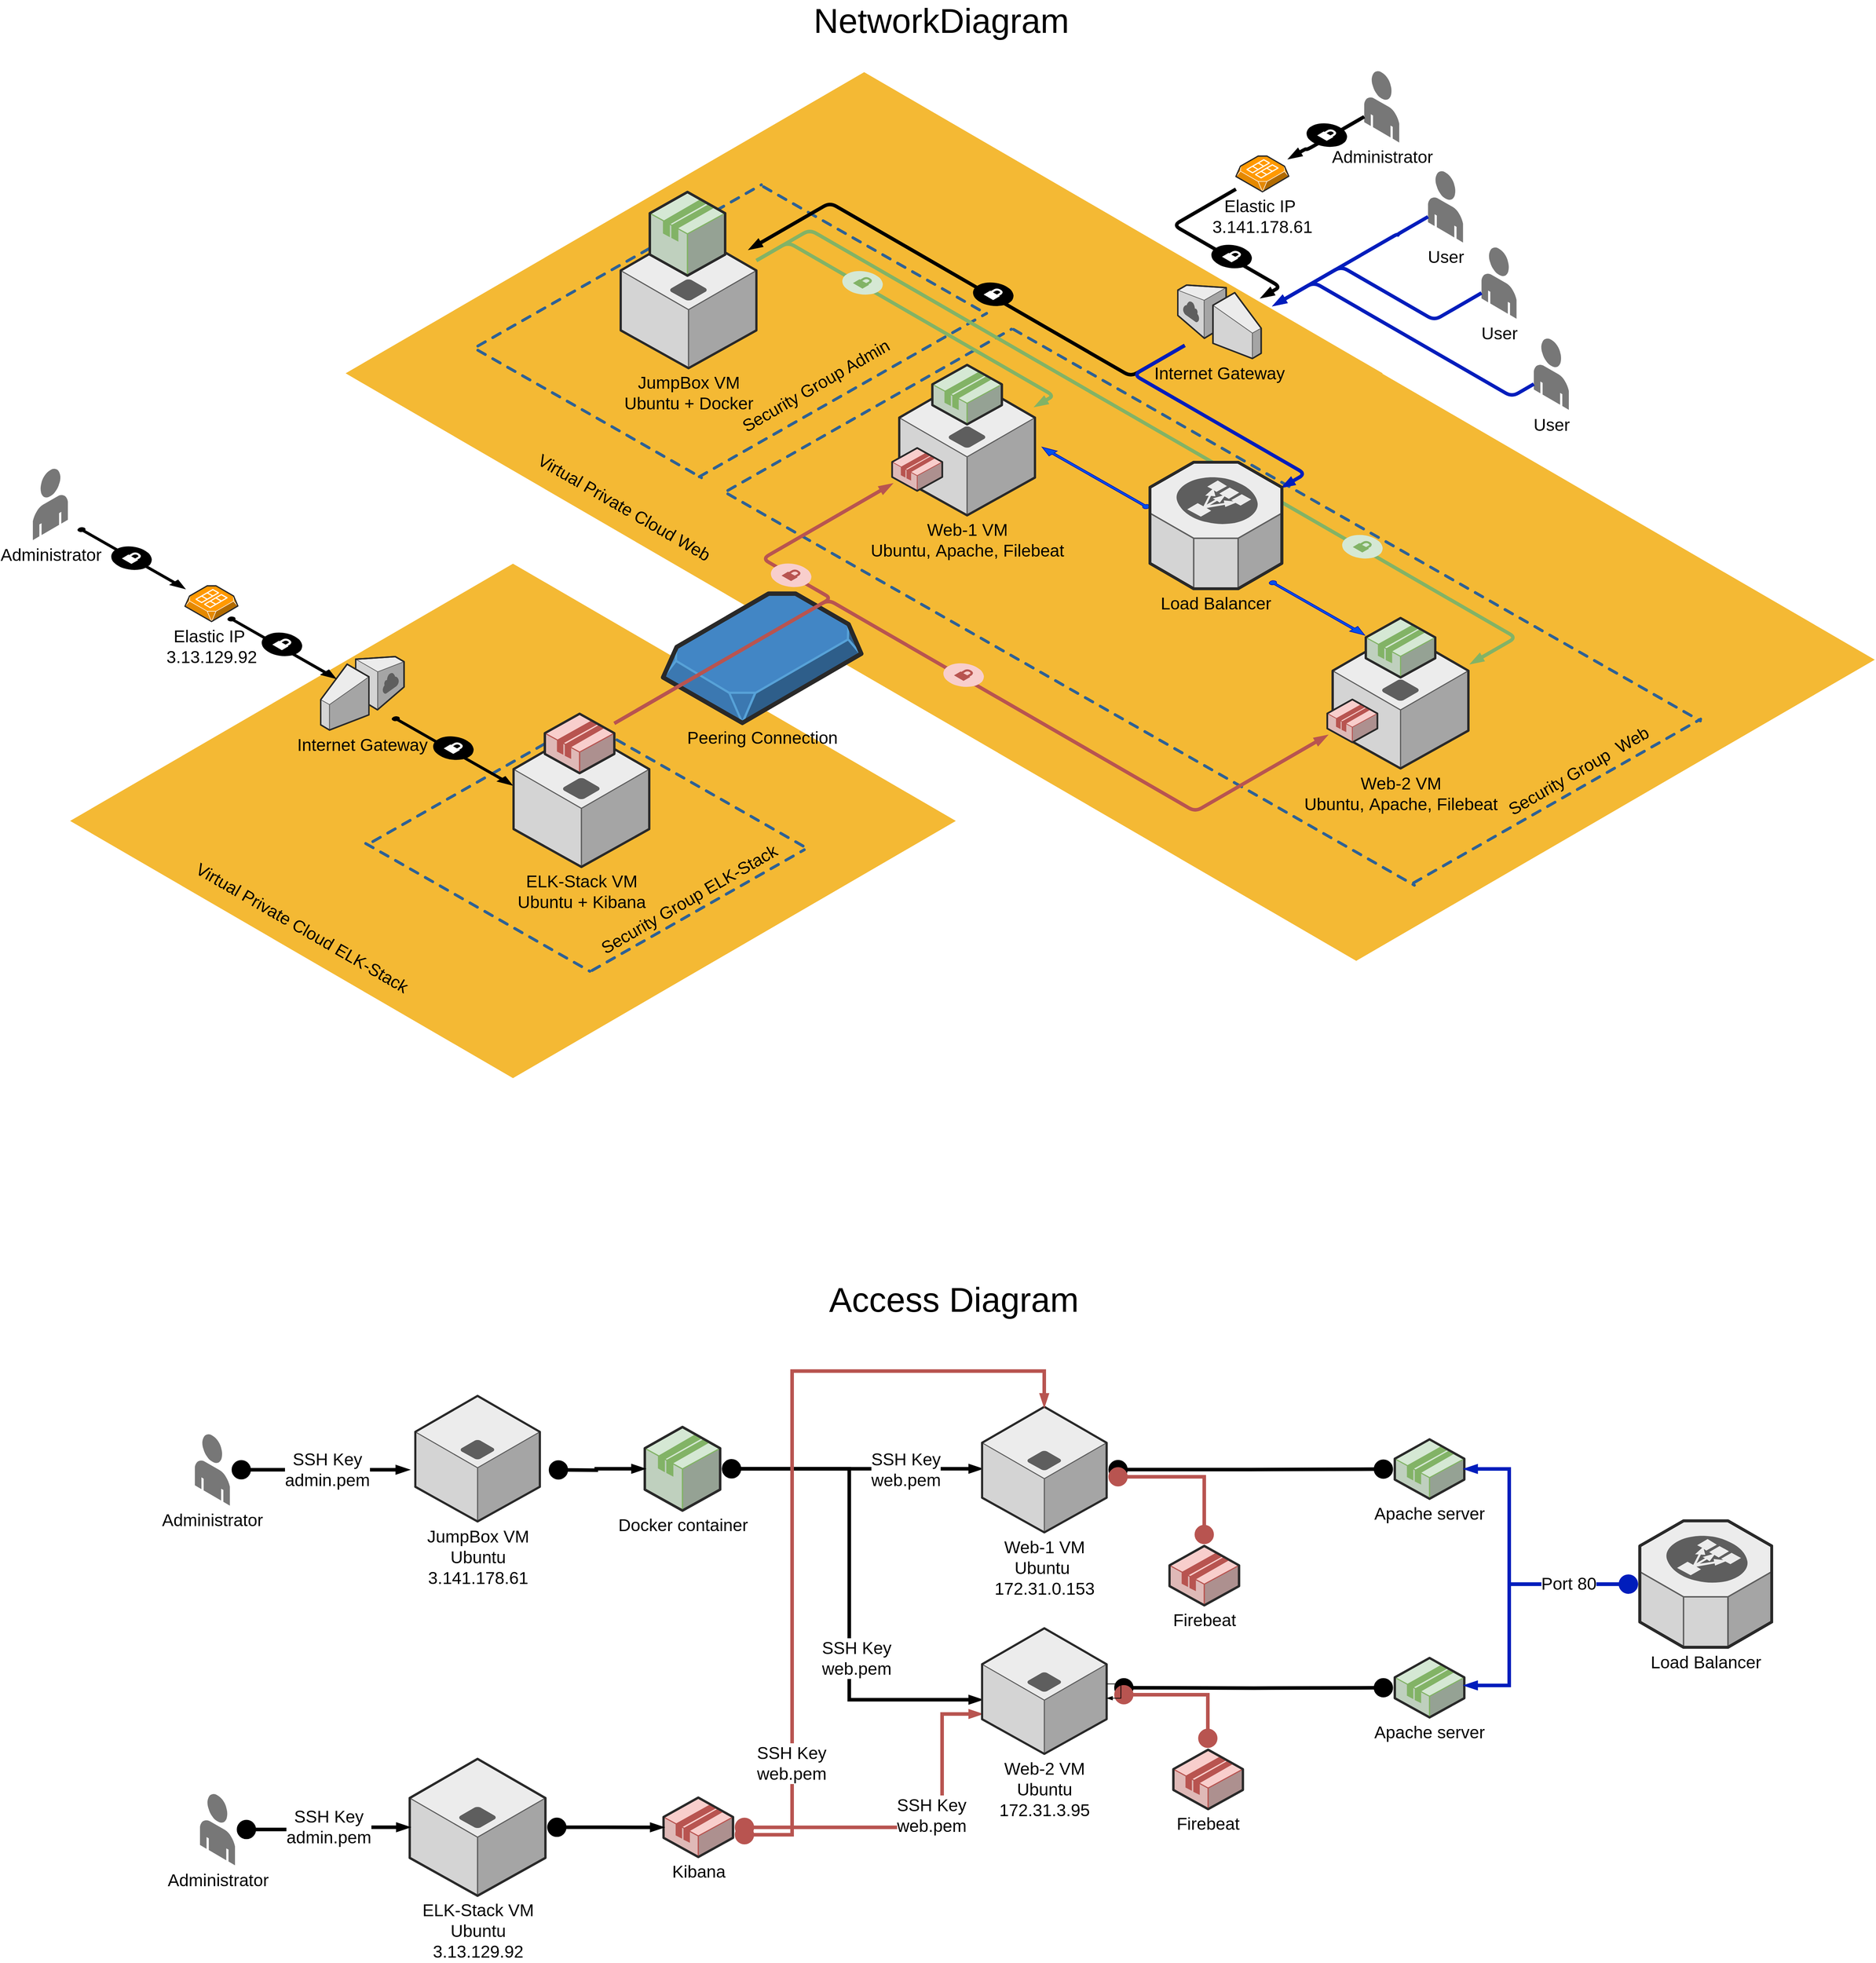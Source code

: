 <mxfile version="14.9.6" type="device"><diagram name="Page-1" id="aaaa8250-4180-3840-79b5-4cada1eebb92"><mxGraphModel dx="6007" dy="3510" grid="1" gridSize="10" guides="1" tooltips="1" connect="1" arrows="1" fold="1" page="1" pageScale="1" pageWidth="827" pageHeight="1169" background="none" math="0" shadow="0"><root><mxCell id="0"/><mxCell id="1" parent="0"/><mxCell id="7OMBLmciwJPAoPGfYYDL-64" value="" style="verticalLabelPosition=bottom;html=1;verticalAlign=top;strokeWidth=1;align=center;outlineConnect=0;dashed=0;outlineConnect=0;shape=mxgraph.aws3d.spot;aspect=fixed;" vertex="1" parent="1"><mxGeometry x="54.94" y="522" width="1451.89" height="843.03" as="geometry"/></mxCell><mxCell id="7OMBLmciwJPAoPGfYYDL-37" value="" style="group" vertex="1" connectable="0" parent="1"><mxGeometry x="330" y="679.6" width="723.79" height="410" as="geometry"/></mxCell><mxCell id="0JqIKPnrC1fX6wfPZxHP-28" value="" style="verticalLabelPosition=bottom;html=1;verticalAlign=top;strokeWidth=1;dashed=0;shape=mxgraph.aws3d.dashedArrowlessEdge;fillColor=#000000;aspect=fixed;rounded=1;shadow=0;comic=0;fontFamily=Verdana;fontSize=12;fontColor=#000000;flipV=1;" parent="7OMBLmciwJPAoPGfYYDL-37" vertex="1"><mxGeometry x="220" y="180" width="402.29" height="228.72" as="geometry"/></mxCell><mxCell id="0JqIKPnrC1fX6wfPZxHP-29" value="" style="verticalLabelPosition=bottom;html=1;verticalAlign=top;strokeWidth=1;dashed=0;shape=mxgraph.aws3d.dashedArrowlessEdge;fillColor=#000000;aspect=fixed;rounded=1;shadow=0;comic=0;fontFamily=Verdana;fontSize=12;fontColor=#000000;flipV=1;" parent="7OMBLmciwJPAoPGfYYDL-37" vertex="1"><mxGeometry x="-90" width="397" height="225.72" as="geometry"/></mxCell><mxCell id="0JqIKPnrC1fX6wfPZxHP-30" value="" style="verticalLabelPosition=bottom;html=1;verticalAlign=top;strokeWidth=1;dashed=0;shape=mxgraph.aws3d.dashedArrowlessEdge;aspect=fixed;rounded=1;shadow=0;comic=0;fontFamily=Verdana;fontSize=12" parent="7OMBLmciwJPAoPGfYYDL-37" vertex="1"><mxGeometry x="-90" y="231.59" width="313.09" height="178.41" as="geometry"/></mxCell><mxCell id="0JqIKPnrC1fX6wfPZxHP-31" value="" style="verticalLabelPosition=bottom;html=1;verticalAlign=top;strokeWidth=1;dashed=0;shape=mxgraph.aws3d.dashedArrowlessEdge;aspect=fixed;rounded=1;shadow=0;comic=0;fontFamily=Verdana;fontSize=12" parent="7OMBLmciwJPAoPGfYYDL-37" vertex="1"><mxGeometry x="310" y="2.81" width="311.65" height="177.59" as="geometry"/></mxCell><mxCell id="0JqIKPnrC1fX6wfPZxHP-33" value="&lt;font style=&quot;font-size: 24px&quot;&gt;Security Group Admin&lt;/font&gt;" style="text;html=1;strokeColor=none;fillColor=none;align=center;verticalAlign=middle;whiteSpace=wrap;rounded=0;rotation=-30;" parent="7OMBLmciwJPAoPGfYYDL-37" vertex="1"><mxGeometry x="223.09" y="271.17" width="321.41" height="20" as="geometry"/></mxCell><mxCell id="0JqIKPnrC1fX6wfPZxHP-19" value="" style="verticalLabelPosition=bottom;html=1;verticalAlign=top;strokeWidth=1;align=center;outlineConnect=0;dashed=0;outlineConnect=0;shape=mxgraph.aws3d.spot;aspect=fixed;" parent="1" vertex="1"><mxGeometry x="743.86" y="922.8" width="1451.89" height="843.03" as="geometry"/></mxCell><mxCell id="1a8abee3a6cfdf20-33" value="" style="verticalLabelPosition=bottom;html=1;verticalAlign=top;strokeWidth=1;dashed=0;shape=mxgraph.aws3d.arrowSE;aspect=fixed;rounded=1;shadow=0;comic=0;fontFamily=Verdana;fontSize=12;flipV=1;flipH=1;fillColor=#0050ef;strokeColor=#001DBC;fontColor=#ffffff;" parent="1" vertex="1"><mxGeometry x="1030" y="1046.87" width="151" height="85.79" as="geometry"/></mxCell><mxCell id="1a8abee3a6cfdf20-39" value="" style="verticalLabelPosition=bottom;html=1;verticalAlign=top;strokeWidth=1;dashed=0;shape=mxgraph.aws3d.arrowSE;aspect=fixed;rounded=1;shadow=0;comic=0;fontFamily=Verdana;fontSize=12;fillColor=#0050ef;strokeColor=#001DBC;fontColor=#ffffff;" parent="1" vertex="1"><mxGeometry x="1348" y="1234" width="133.65" height="76" as="geometry"/></mxCell><mxCell id="d5ac148becb70bc-8" value="" style="verticalLabelPosition=bottom;html=1;verticalAlign=top;strokeWidth=1;dashed=0;shape=mxgraph.aws3d.dashedArrowlessEdge;aspect=fixed;rounded=1;shadow=0;comic=0;fontFamily=Verdana;fontSize=12" parent="1" vertex="1"><mxGeometry x="990" y="882.05" width="961.61" height="547.95" as="geometry"/></mxCell><mxCell id="d5ac148becb70bc-9" value="" style="verticalLabelPosition=bottom;html=1;verticalAlign=top;strokeWidth=1;dashed=0;shape=mxgraph.aws3d.dashedArrowlessEdge;aspect=fixed;rounded=1;shadow=0;comic=0;fontFamily=Verdana;fontSize=12" parent="1" vertex="1"><mxGeometry x="590" y="1112.26" width="961.22" height="547.74" as="geometry"/></mxCell><mxCell id="d5ac148becb70bc-10" value="" style="verticalLabelPosition=bottom;html=1;verticalAlign=top;strokeWidth=1;dashed=0;shape=mxgraph.aws3d.dashedArrowlessEdge;fillColor=#000000;aspect=fixed;rounded=1;shadow=0;comic=0;fontFamily=Verdana;fontSize=12;fontColor=#000000;flipV=1;" parent="1" vertex="1"><mxGeometry x="590" y="881.77" width="397" height="225.71" as="geometry"/></mxCell><mxCell id="d5ac148becb70bc-12" value="" style="verticalLabelPosition=bottom;html=1;verticalAlign=top;strokeWidth=1;dashed=0;shape=mxgraph.aws3d.dashedArrowlessEdge;aspect=fixed;rounded=1;shadow=0;comic=0;fontFamily=Verdana;fontSize=12;flipV=1;" parent="1" vertex="1"><mxGeometry x="1550" y="1427.5" width="402" height="229.25" as="geometry"/></mxCell><mxCell id="0JqIKPnrC1fX6wfPZxHP-14" value="&lt;font style=&quot;font-size: 24px&quot;&gt;User&lt;/font&gt;" style="verticalLabelPosition=bottom;html=1;verticalAlign=top;strokeWidth=1;align=center;outlineConnect=0;dashed=0;outlineConnect=0;shape=mxgraph.aws3d.end_user;strokeColor=none;fillColor=#777777;aspect=fixed;" parent="1" vertex="1"><mxGeometry x="1570.32" y="660" width="49" height="100.46" as="geometry"/></mxCell><mxCell id="0JqIKPnrC1fX6wfPZxHP-18" value="&lt;font style=&quot;font-size: 24px&quot;&gt;Security Group &amp;nbsp;Web&lt;/font&gt;" style="text;html=1;strokeColor=none;fillColor=none;align=center;verticalAlign=middle;whiteSpace=wrap;rounded=0;rotation=-30;" parent="1" vertex="1"><mxGeometry x="1621.11" y="1490.15" width="321.41" height="20" as="geometry"/></mxCell><mxCell id="0JqIKPnrC1fX6wfPZxHP-36" value="&lt;font style=&quot;font-size: 24px&quot;&gt;User&lt;/font&gt;" style="verticalLabelPosition=bottom;html=1;verticalAlign=top;strokeWidth=1;align=center;outlineConnect=0;dashed=0;outlineConnect=0;shape=mxgraph.aws3d.end_user;strokeColor=none;fillColor=#777777;aspect=fixed;" parent="1" vertex="1"><mxGeometry x="1645.21" y="766.72" width="49" height="100.46" as="geometry"/></mxCell><mxCell id="0JqIKPnrC1fX6wfPZxHP-37" value="&lt;font style=&quot;font-size: 24px&quot;&gt;User&lt;/font&gt;" style="verticalLabelPosition=bottom;html=1;verticalAlign=top;strokeWidth=1;align=center;outlineConnect=0;dashed=0;outlineConnect=0;shape=mxgraph.aws3d.end_user;strokeColor=none;fillColor=#777777;aspect=fixed;" parent="1" vertex="1"><mxGeometry x="1718.43" y="894.2" width="49" height="100.46" as="geometry"/></mxCell><mxCell id="0JqIKPnrC1fX6wfPZxHP-38" value="&lt;font style=&quot;font-size: 24px&quot;&gt;Administrator&lt;/font&gt;" style="verticalLabelPosition=bottom;html=1;verticalAlign=top;strokeWidth=1;align=center;outlineConnect=0;dashed=0;outlineConnect=0;shape=mxgraph.aws3d.end_user;strokeColor=none;fillColor=#777777;aspect=fixed;" parent="1" vertex="1"><mxGeometry x="1481" y="520" width="49" height="100.46" as="geometry"/></mxCell><mxCell id="0JqIKPnrC1fX6wfPZxHP-44" value="" style="edgeStyle=isometricEdgeStyle;endArrow=blockThin;html=1;labelBackgroundColor=none;strokeColor=#82b366;strokeWidth=5;fontFamily=Verdana;fontSize=12;endFill=1;fillColor=#d5e8d4;" parent="1" source="7OMBLmciwJPAoPGfYYDL-47" edge="1"><mxGeometry width="50" height="100" relative="1" as="geometry"><mxPoint x="510" y="848.877" as="sourcePoint"/><mxPoint x="1020" y="990" as="targetPoint"/><Array as="points"><mxPoint x="830" y="850"/></Array></mxGeometry></mxCell><mxCell id="0JqIKPnrC1fX6wfPZxHP-47" value="" style="edgeStyle=isometricEdgeStyle;endArrow=blockThin;html=1;labelBackgroundColor=none;strokeColor=#82b366;strokeWidth=5;fontFamily=Verdana;fontSize=12;endFill=1;fillColor=#d5e8d4;" parent="1" source="7OMBLmciwJPAoPGfYYDL-47" edge="1"><mxGeometry width="50" height="100" relative="1" as="geometry"><mxPoint x="510" y="848.877" as="sourcePoint"/><mxPoint x="1630" y="1350" as="targetPoint"/><Array as="points"><mxPoint x="1220" y="1040"/></Array></mxGeometry></mxCell><mxCell id="0JqIKPnrC1fX6wfPZxHP-40" value="" style="verticalLabelPosition=bottom;html=1;verticalAlign=top;strokeWidth=1;dashed=0;shape=mxgraph.aws3d.secureConnection;fillColor=#d5e8d4;strokeColor=#82b366;aspect=fixed;rounded=1;shadow=0;comic=0;fontSize=12" parent="1" vertex="1"><mxGeometry x="750" y="800" width="57.0" height="34" as="geometry"/></mxCell><mxCell id="0JqIKPnrC1fX6wfPZxHP-49" value="&lt;font style=&quot;font-size: 24px&quot;&gt;Virtual Private Cloud Web&lt;/font&gt;" style="text;html=1;strokeColor=none;fillColor=none;align=center;verticalAlign=middle;whiteSpace=wrap;rounded=0;rotation=30;" parent="1" vertex="1"><mxGeometry x="284.19" y="1122.31" width="321.41" height="20" as="geometry"/></mxCell><mxCell id="0JqIKPnrC1fX6wfPZxHP-53" value="" style="edgeStyle=isometricEdgeStyle;endArrow=blockThin;html=1;labelBackgroundColor=none;strokeColor=#001DBC;strokeWidth=5;fontFamily=Verdana;fontSize=12;endFill=1;fillColor=#0050ef;" parent="1" source="0JqIKPnrC1fX6wfPZxHP-14" edge="1"><mxGeometry width="50" height="100" relative="1" as="geometry"><mxPoint x="1515.29" y="373.947" as="sourcePoint"/><mxPoint x="1353.87" y="848.674" as="targetPoint"/><Array as="points"><mxPoint x="1528.43" y="750"/></Array></mxGeometry></mxCell><mxCell id="0JqIKPnrC1fX6wfPZxHP-54" value="" style="edgeStyle=isometricEdgeStyle;endArrow=blockThin;html=1;labelBackgroundColor=none;strokeColor=#001DBC;strokeWidth=5;fontFamily=Verdana;fontSize=12;endFill=1;fillColor=#0050ef;" parent="1" source="0JqIKPnrC1fX6wfPZxHP-37" edge="1"><mxGeometry width="50" height="100" relative="1" as="geometry"><mxPoint x="1659.43" y="784.375" as="sourcePoint"/><mxPoint x="1353.87" y="848.674" as="targetPoint"/><Array as="points"><mxPoint x="1538.43" y="890"/></Array></mxGeometry></mxCell><mxCell id="0JqIKPnrC1fX6wfPZxHP-56" value="" style="edgeStyle=isometricEdgeStyle;endArrow=blockThin;html=1;labelBackgroundColor=none;strokeColor=#001DBC;strokeWidth=5;fontFamily=Verdana;fontSize=12;endFill=1;fillColor=#0050ef;" parent="1" source="0JqIKPnrC1fX6wfPZxHP-36" edge="1"><mxGeometry width="50" height="100" relative="1" as="geometry"><mxPoint x="1659.43" y="784.375" as="sourcePoint"/><mxPoint x="1353.87" y="848.674" as="targetPoint"/><Array as="points"><mxPoint x="1528.43" y="840"/></Array></mxGeometry></mxCell><mxCell id="0JqIKPnrC1fX6wfPZxHP-61" value="" style="edgeStyle=isometricEdgeStyle;endArrow=blockThin;html=1;labelBackgroundColor=none;strokeColor=#000000;strokeWidth=5;fontFamily=Verdana;fontSize=12;endFill=1;" parent="1" source="0JqIKPnrC1fX6wfPZxHP-38" edge="1" target="7OMBLmciwJPAoPGfYYDL-16"><mxGeometry width="50" height="100" relative="1" as="geometry"><mxPoint x="1664.88" y="609.125" as="sourcePoint"/><mxPoint x="1503.87" y="758.674" as="targetPoint"/><Array as="points"><mxPoint x="1400" y="630"/></Array></mxGeometry></mxCell><mxCell id="1a8abee3a6cfdf20-2" value="" style="verticalLabelPosition=bottom;html=1;verticalAlign=top;strokeWidth=1;dashed=0;shape=mxgraph.aws3d.secureConnection;fillColor=#000000;strokeColor=#ffffff;aspect=fixed;rounded=1;shadow=0;comic=0;fontSize=12" parent="1" vertex="1"><mxGeometry x="1400" y="593.23" width="57.0" height="34" as="geometry"/></mxCell><mxCell id="0JqIKPnrC1fX6wfPZxHP-70" value="" style="edgeStyle=isometricEdgeStyle;endArrow=blockThin;html=1;labelBackgroundColor=none;strokeColor=#000000;strokeWidth=5;fontFamily=Verdana;fontSize=12;endFill=1;" parent="1" edge="1"><mxGeometry width="50" height="100" relative="1" as="geometry"><mxPoint x="1229.76" y="904.426" as="sourcePoint"/><mxPoint x="620" y="770" as="targetPoint"/><Array as="points"><mxPoint x="950" y="830"/></Array></mxGeometry></mxCell><mxCell id="0JqIKPnrC1fX6wfPZxHP-71" value="" style="verticalLabelPosition=bottom;html=1;verticalAlign=top;strokeWidth=1;dashed=0;shape=mxgraph.aws3d.secureConnection;fillColor=#000000;strokeColor=#ffffff;aspect=fixed;rounded=1;shadow=0;comic=0;fontSize=12" parent="1" vertex="1"><mxGeometry x="933" y="816" width="57.0" height="34" as="geometry"/></mxCell><mxCell id="0JqIKPnrC1fX6wfPZxHP-72" value="" style="edgeStyle=isometricEdgeStyle;endArrow=blockThin;html=1;labelBackgroundColor=none;strokeColor=#001DBC;strokeWidth=5;fontFamily=Verdana;fontSize=12;endFill=1;fillColor=#0050ef;" parent="1" target="0JqIKPnrC1fX6wfPZxHP-5" edge="1"><mxGeometry width="50" height="100" relative="1" as="geometry"><mxPoint x="1229.76" y="904.426" as="sourcePoint"/><mxPoint x="733" y="767.448" as="targetPoint"/><Array as="points"><mxPoint x="1270" y="1010"/></Array></mxGeometry></mxCell><mxCell id="0JqIKPnrC1fX6wfPZxHP-110" style="edgeStyle=orthogonalEdgeStyle;rounded=0;orthogonalLoop=1;jettySize=auto;html=1;startArrow=circle;startFill=1;endArrow=circle;endFill=1;strokeWidth=5;" parent="1" source="7OMBLmciwJPAoPGfYYDL-79" target="0JqIKPnrC1fX6wfPZxHP-103" edge="1"><mxGeometry relative="1" as="geometry"><mxPoint x="1379" y="2463" as="sourcePoint"/><Array as="points"/></mxGeometry></mxCell><mxCell id="0JqIKPnrC1fX6wfPZxHP-97" style="edgeStyle=orthogonalEdgeStyle;rounded=0;orthogonalLoop=1;jettySize=auto;html=1;startArrow=circle;startFill=1;endArrow=blockThin;endFill=1;strokeWidth=5;" parent="1" source="0JqIKPnrC1fX6wfPZxHP-94" target="7OMBLmciwJPAoPGfYYDL-79" edge="1"><mxGeometry relative="1" as="geometry"><Array as="points"><mxPoint x="910" y="2477"/><mxPoint x="910" y="2477"/></Array><mxPoint x="935.46" y="2335.6" as="targetPoint"/></mxGeometry></mxCell><mxCell id="0JqIKPnrC1fX6wfPZxHP-101" value="&lt;font style=&quot;font-size: 24px&quot;&gt;SSH Key&lt;br&gt;web.pem&lt;br&gt;&lt;/font&gt;" style="edgeLabel;html=1;align=center;verticalAlign=middle;resizable=0;points=[];" parent="0JqIKPnrC1fX6wfPZxHP-97" vertex="1" connectable="0"><mxGeometry x="0.478" y="-3" relative="1" as="geometry"><mxPoint x="-11" y="-2" as="offset"/></mxGeometry></mxCell><mxCell id="0JqIKPnrC1fX6wfPZxHP-98" style="edgeStyle=orthogonalEdgeStyle;rounded=0;orthogonalLoop=1;jettySize=auto;html=1;startArrow=circle;startFill=1;endArrow=blockThin;endFill=1;strokeWidth=5;" parent="1" source="0JqIKPnrC1fX6wfPZxHP-94" target="7OMBLmciwJPAoPGfYYDL-98" edge="1"><mxGeometry relative="1" as="geometry"><Array as="points"><mxPoint x="760" y="2477"/><mxPoint x="760" y="2800"/></Array><mxPoint x="935.46" y="2626" as="targetPoint"/></mxGeometry></mxCell><mxCell id="0JqIKPnrC1fX6wfPZxHP-102" value="&lt;span style=&quot;font-size: 24px&quot;&gt;SSH Key&lt;br&gt;web.pem&lt;br&gt;&lt;/span&gt;" style="edgeLabel;html=1;align=center;verticalAlign=middle;resizable=0;points=[];" parent="0JqIKPnrC1fX6wfPZxHP-98" vertex="1" connectable="0"><mxGeometry x="0.577" y="-1" relative="1" as="geometry"><mxPoint x="-30" y="-59" as="offset"/></mxGeometry></mxCell><mxCell id="0JqIKPnrC1fX6wfPZxHP-94" value="&lt;font style=&quot;font-size: 24px&quot;&gt;Docker container&lt;/font&gt;" style="verticalLabelPosition=bottom;html=1;verticalAlign=top;strokeWidth=1;align=center;outlineConnect=0;dashed=0;outlineConnect=0;shape=mxgraph.aws3d.application;fillColor=#d5e8d4;strokeColor=#82b366;aspect=fixed;" parent="1" vertex="1"><mxGeometry x="473.81" y="2418.33" width="105.39" height="116.95" as="geometry"/></mxCell><mxCell id="0JqIKPnrC1fX6wfPZxHP-109" style="edgeStyle=orthogonalEdgeStyle;rounded=0;orthogonalLoop=1;jettySize=auto;html=1;startArrow=circle;startFill=1;endArrow=circle;endFill=1;strokeWidth=5;" parent="1" target="0JqIKPnrC1fX6wfPZxHP-104" edge="1"><mxGeometry relative="1" as="geometry"><mxPoint x="1128.46" y="2783.167" as="sourcePoint"/></mxGeometry></mxCell><mxCell id="0JqIKPnrC1fX6wfPZxHP-99" style="edgeStyle=orthogonalEdgeStyle;rounded=0;orthogonalLoop=1;jettySize=auto;html=1;startArrow=circle;startFill=1;endArrow=blockThin;endFill=1;strokeWidth=5;" parent="1" target="0JqIKPnrC1fX6wfPZxHP-94" edge="1"><mxGeometry relative="1" as="geometry"><mxPoint x="336.81" y="2478.2" as="sourcePoint"/></mxGeometry></mxCell><mxCell id="0JqIKPnrC1fX6wfPZxHP-100" value="&lt;font style=&quot;font-size: 24px&quot;&gt;&lt;br&gt;&lt;/font&gt;" style="edgeLabel;html=1;align=center;verticalAlign=middle;resizable=0;points=[];" parent="0JqIKPnrC1fX6wfPZxHP-99" vertex="1" connectable="0"><mxGeometry x="0.227" y="-2" relative="1" as="geometry"><mxPoint x="-17" y="1" as="offset"/></mxGeometry></mxCell><mxCell id="0JqIKPnrC1fX6wfPZxHP-103" value="&lt;font style=&quot;font-size: 24px&quot;&gt;Apache server&lt;/font&gt;" style="verticalLabelPosition=bottom;html=1;verticalAlign=top;strokeWidth=1;align=center;outlineConnect=0;dashed=0;outlineConnect=0;shape=mxgraph.aws3d.application2;fillColor=#d5e8d4;strokeColor=#82b366;aspect=fixed;" parent="1" vertex="1"><mxGeometry x="1523.808" y="2435.58" width="97.285" height="83.163" as="geometry"/></mxCell><mxCell id="0JqIKPnrC1fX6wfPZxHP-104" value="&lt;font style=&quot;font-size: 24px&quot;&gt;Apache server&lt;/font&gt;" style="verticalLabelPosition=bottom;html=1;verticalAlign=top;strokeWidth=1;align=center;outlineConnect=0;dashed=0;outlineConnect=0;shape=mxgraph.aws3d.application2;fillColor=#d5e8d4;strokeColor=#82b366;aspect=fixed;" parent="1" vertex="1"><mxGeometry x="1523.808" y="2741.58" width="97.285" height="83.163" as="geometry"/></mxCell><mxCell id="0JqIKPnrC1fX6wfPZxHP-106" style="edgeStyle=orthogonalEdgeStyle;rounded=0;orthogonalLoop=1;jettySize=auto;html=1;startArrow=circle;startFill=1;endArrow=blockThin;endFill=1;strokeWidth=5;fillColor=#0050ef;strokeColor=#001DBC;" parent="1" source="0JqIKPnrC1fX6wfPZxHP-105" target="0JqIKPnrC1fX6wfPZxHP-103" edge="1"><mxGeometry relative="1" as="geometry"><Array as="points"><mxPoint x="1684" y="2638"/><mxPoint x="1684" y="2477"/></Array></mxGeometry></mxCell><mxCell id="0JqIKPnrC1fX6wfPZxHP-107" style="edgeStyle=orthogonalEdgeStyle;rounded=0;orthogonalLoop=1;jettySize=auto;html=1;startArrow=circle;startFill=1;endArrow=blockThin;endFill=1;strokeWidth=5;fillColor=#0050ef;strokeColor=#001DBC;" parent="1" source="0JqIKPnrC1fX6wfPZxHP-105" target="0JqIKPnrC1fX6wfPZxHP-104" edge="1"><mxGeometry relative="1" as="geometry"><Array as="points"><mxPoint x="1684" y="2638"/><mxPoint x="1684" y="2780"/></Array></mxGeometry></mxCell><mxCell id="0JqIKPnrC1fX6wfPZxHP-108" value="&lt;font style=&quot;font-size: 24px&quot;&gt;Port 80&lt;/font&gt;" style="edgeLabel;html=1;align=center;verticalAlign=middle;resizable=0;points=[];" parent="0JqIKPnrC1fX6wfPZxHP-107" vertex="1" connectable="0"><mxGeometry x="-0.331" y="2" relative="1" as="geometry"><mxPoint x="29" y="-2" as="offset"/></mxGeometry></mxCell><mxCell id="0JqIKPnrC1fX6wfPZxHP-105" value="&lt;font style=&quot;font-size: 24px&quot;&gt;Load Balancer&lt;/font&gt;" style="verticalLabelPosition=bottom;html=1;verticalAlign=top;strokeWidth=1;align=center;outlineConnect=0;dashed=0;outlineConnect=0;shape=mxgraph.aws3d.elasticLoadBalancing;fillColor=#ECECEC;strokeColor=#5E5E5E;aspect=fixed;" parent="1" vertex="1"><mxGeometry x="1866.81" y="2549.66" width="184.69" height="177" as="geometry"/></mxCell><mxCell id="0JqIKPnrC1fX6wfPZxHP-113" style="edgeStyle=orthogonalEdgeStyle;rounded=0;orthogonalLoop=1;jettySize=auto;html=1;startArrow=circle;startFill=1;endArrow=blockThin;endFill=1;strokeWidth=5;" parent="1" source="0JqIKPnrC1fX6wfPZxHP-112" edge="1"><mxGeometry relative="1" as="geometry"><mxPoint x="143.81" y="2478.16" as="targetPoint"/></mxGeometry></mxCell><mxCell id="0JqIKPnrC1fX6wfPZxHP-114" value="&lt;font style=&quot;font-size: 24px&quot;&gt;SSH Key&lt;br&gt;admin.pem&lt;br&gt;&lt;/font&gt;" style="edgeLabel;html=1;align=center;verticalAlign=middle;resizable=0;points=[];" parent="0JqIKPnrC1fX6wfPZxHP-113" vertex="1" connectable="0"><mxGeometry x="0.092" y="1" relative="1" as="geometry"><mxPoint x="-1" as="offset"/></mxGeometry></mxCell><mxCell id="0JqIKPnrC1fX6wfPZxHP-112" value="&lt;font style=&quot;font-size: 24px&quot;&gt;Administrator&lt;/font&gt;" style="verticalLabelPosition=bottom;html=1;verticalAlign=top;strokeWidth=1;align=center;outlineConnect=0;dashed=0;outlineConnect=0;shape=mxgraph.aws3d.end_user;strokeColor=none;fillColor=#777777;aspect=fixed;" parent="1" vertex="1"><mxGeometry x="-156.19" y="2427.93" width="49" height="100.46" as="geometry"/></mxCell><mxCell id="0JqIKPnrC1fX6wfPZxHP-115" value="&lt;font style=&quot;font-size: 48px&quot;&gt;NetworkDiagram&lt;/font&gt;" style="text;html=1;strokeColor=none;fillColor=none;align=center;verticalAlign=middle;whiteSpace=wrap;rounded=0;" parent="1" vertex="1"><mxGeometry x="869.21" y="440" width="40" height="20" as="geometry"/></mxCell><mxCell id="0JqIKPnrC1fX6wfPZxHP-117" value="&lt;font style=&quot;font-size: 48px&quot;&gt;Access Diagram&lt;/font&gt;" style="text;html=1;strokeColor=none;fillColor=none;align=center;verticalAlign=middle;whiteSpace=wrap;rounded=0;" parent="1" vertex="1"><mxGeometry x="502.09" y="2230" width="809" height="20" as="geometry"/></mxCell><mxCell id="7OMBLmciwJPAoPGfYYDL-15" value="&lt;font style=&quot;font-size: 24px&quot;&gt;Internet Gateway&lt;/font&gt;" style="verticalLabelPosition=bottom;html=1;verticalAlign=top;strokeWidth=1;align=center;outlineConnect=0;dashed=0;outlineConnect=0;shape=mxgraph.aws3d.internetGateway;fillColor=#ECECEC;strokeColor=#5E5E5E;aspect=fixed;flipH=1;" vertex="1" parent="1"><mxGeometry x="1220" y="820" width="116.7" height="102.8" as="geometry"/></mxCell><mxCell id="7OMBLmciwJPAoPGfYYDL-16" value="&lt;font&gt;&lt;font size=&quot;5&quot;&gt;Elastic IP&amp;nbsp;&lt;/font&gt;&lt;br&gt;&lt;font size=&quot;5&quot;&gt;3.141.178.61&lt;/font&gt;&lt;br&gt;&lt;/font&gt;" style="verticalLabelPosition=bottom;html=1;verticalAlign=top;strokeWidth=1;align=center;outlineConnect=0;dashed=0;outlineConnect=0;shape=mxgraph.aws3d.ami2;aspect=fixed;fillColor=#FF9900;strokeColor=#ffffff;" vertex="1" parent="1"><mxGeometry x="1301.35" y="639.41" width="74" height="50" as="geometry"/></mxCell><mxCell id="7OMBLmciwJPAoPGfYYDL-19" value="" style="edgeStyle=isometricEdgeStyle;endArrow=blockThin;html=1;labelBackgroundColor=none;strokeColor=#000000;strokeWidth=5;fontFamily=Verdana;fontSize=12;endFill=1;" edge="1" parent="1" source="7OMBLmciwJPAoPGfYYDL-16" target="7OMBLmciwJPAoPGfYYDL-15"><mxGeometry width="50" height="100" relative="1" as="geometry"><mxPoint x="1280" y="700" as="sourcePoint"/><mxPoint x="1335.35" y="683.048" as="targetPoint"/><Array as="points"><mxPoint x="1290" y="780"/></Array></mxGeometry></mxCell><mxCell id="7OMBLmciwJPAoPGfYYDL-21" value="" style="verticalLabelPosition=bottom;html=1;verticalAlign=top;strokeWidth=1;dashed=0;shape=mxgraph.aws3d.secureConnection;fillColor=#000000;strokeColor=#ffffff;aspect=fixed;rounded=1;shadow=0;comic=0;fontSize=12" vertex="1" parent="1"><mxGeometry x="1266.7" y="763.18" width="57.0" height="34" as="geometry"/></mxCell><mxCell id="7OMBLmciwJPAoPGfYYDL-24" value="" style="verticalLabelPosition=bottom;html=1;verticalAlign=top;strokeWidth=1;align=center;outlineConnect=0;dashed=0;outlineConnect=0;shape=mxgraph.aws3d.spot;aspect=fixed;" vertex="1" parent="1"><mxGeometry x="-330.79" y="1210" width="1240" height="720" as="geometry"/></mxCell><mxCell id="7OMBLmciwJPAoPGfYYDL-25" value="&lt;font style=&quot;font-size: 24px&quot;&gt;Virtual Private Cloud ELK-Stack&lt;/font&gt;" style="text;html=1;strokeColor=none;fillColor=none;align=center;verticalAlign=middle;whiteSpace=wrap;rounded=0;rotation=30;" vertex="1" parent="1"><mxGeometry x="-216.5" y="1710.0" width="420" height="20" as="geometry"/></mxCell><mxCell id="7OMBLmciwJPAoPGfYYDL-28" value="&lt;font style=&quot;font-size: 24px&quot;&gt;Internet Gateway&lt;/font&gt;" style="verticalLabelPosition=bottom;html=1;verticalAlign=top;strokeWidth=1;align=center;outlineConnect=0;dashed=0;outlineConnect=0;shape=mxgraph.aws3d.internetGateway;fillColor=#ECECEC;strokeColor=#5E5E5E;aspect=fixed;flipH=0;" vertex="1" parent="1"><mxGeometry x="20" y="1340" width="116.7" height="102.8" as="geometry"/></mxCell><mxCell id="7OMBLmciwJPAoPGfYYDL-35" value="" style="group" vertex="1" connectable="0" parent="1"><mxGeometry x="83" y="1430" width="723.79" height="350.4" as="geometry"/></mxCell><mxCell id="7OMBLmciwJPAoPGfYYDL-29" value="" style="group" vertex="1" connectable="0" parent="7OMBLmciwJPAoPGfYYDL-35"><mxGeometry x="310" y="130.4" width="413.79" height="218.0" as="geometry"/></mxCell><mxCell id="7OMBLmciwJPAoPGfYYDL-30" value="&lt;font style=&quot;font-size: 24px&quot;&gt;Security Group ELK-Stack&lt;/font&gt;" style="text;html=1;strokeColor=none;fillColor=none;align=center;verticalAlign=middle;whiteSpace=wrap;rounded=0;rotation=-30;" vertex="1" parent="7OMBLmciwJPAoPGfYYDL-29"><mxGeometry x="-17.41" y="110.0" width="321.41" height="20" as="geometry"/></mxCell><mxCell id="7OMBLmciwJPAoPGfYYDL-31" value="" style="verticalLabelPosition=bottom;html=1;verticalAlign=top;strokeWidth=1;dashed=0;shape=mxgraph.aws3d.dashedArrowlessEdge;fillColor=#000000;aspect=fixed;rounded=1;shadow=0;comic=0;fontFamily=Verdana;fontSize=12;fontColor=#000000;flipV=1;" vertex="1" parent="7OMBLmciwJPAoPGfYYDL-35"><mxGeometry x="317" y="180.4" width="297" height="168.86" as="geometry"/></mxCell><mxCell id="7OMBLmciwJPAoPGfYYDL-32" value="" style="verticalLabelPosition=bottom;html=1;verticalAlign=top;strokeWidth=1;dashed=0;shape=mxgraph.aws3d.dashedArrowlessEdge;fillColor=#000000;aspect=fixed;rounded=1;shadow=0;comic=0;fontFamily=Verdana;fontSize=12;fontColor=#000000;flipV=1;" vertex="1" parent="7OMBLmciwJPAoPGfYYDL-35"><mxGeometry x="10" width="297" height="168.86" as="geometry"/></mxCell><mxCell id="7OMBLmciwJPAoPGfYYDL-33" value="" style="verticalLabelPosition=bottom;html=1;verticalAlign=top;strokeWidth=1;dashed=0;shape=mxgraph.aws3d.dashedArrowlessEdge;aspect=fixed;rounded=1;shadow=0;comic=0;fontFamily=Verdana;fontSize=12" vertex="1" parent="7OMBLmciwJPAoPGfYYDL-35"><mxGeometry y="171.59" width="313.79" height="178.81" as="geometry"/></mxCell><mxCell id="7OMBLmciwJPAoPGfYYDL-34" value="" style="verticalLabelPosition=bottom;html=1;verticalAlign=top;strokeWidth=1;dashed=0;shape=mxgraph.aws3d.dashedArrowlessEdge;aspect=fixed;rounded=1;shadow=0;comic=0;fontFamily=Verdana;fontSize=12" vertex="1" parent="7OMBLmciwJPAoPGfYYDL-35"><mxGeometry x="310" y="2.81" width="311.65" height="177.59" as="geometry"/></mxCell><mxCell id="7OMBLmciwJPAoPGfYYDL-44" value="" style="verticalLabelPosition=bottom;html=1;verticalAlign=top;strokeWidth=1;dashed=0;shape=mxgraph.aws3d.secureConnection;fillColor=#d5e8d4;strokeColor=#82b366;aspect=fixed;rounded=1;shadow=0;comic=0;fontSize=12" vertex="1" parent="1"><mxGeometry x="1449.83" y="1169.35" width="57.0" height="34" as="geometry"/></mxCell><mxCell id="7OMBLmciwJPAoPGfYYDL-52" value="" style="verticalLabelPosition=bottom;html=1;verticalAlign=top;strokeWidth=1;dashed=0;shape=mxgraph.aws3d.arrowSE;fillColor=#000000;aspect=fixed;rounded=1;shadow=0;comic=0;fontFamily=Verdana;fontSize=12" vertex="1" parent="1"><mxGeometry x="-110" y="1284.76" width="151.24" height="86" as="geometry"/></mxCell><mxCell id="7OMBLmciwJPAoPGfYYDL-53" value="&lt;font&gt;&lt;font size=&quot;5&quot;&gt;Elastic IP&amp;nbsp;&lt;/font&gt;&lt;br&gt;&lt;font size=&quot;5&quot;&gt;3.13.129.92&lt;/font&gt;&lt;br&gt;&lt;/font&gt;" style="verticalLabelPosition=bottom;html=1;verticalAlign=top;strokeWidth=1;align=center;outlineConnect=0;dashed=0;outlineConnect=0;shape=mxgraph.aws3d.ami2;aspect=fixed;fillColor=#FF9900;strokeColor=#ffffff;" vertex="1" parent="1"><mxGeometry x="-170" y="1240.94" width="74" height="50" as="geometry"/></mxCell><mxCell id="7OMBLmciwJPAoPGfYYDL-54" value="&lt;font style=&quot;font-size: 24px&quot;&gt;Administrator&lt;/font&gt;" style="verticalLabelPosition=bottom;html=1;verticalAlign=top;strokeWidth=1;align=center;outlineConnect=0;dashed=0;outlineConnect=0;shape=mxgraph.aws3d.end_user;strokeColor=none;fillColor=#777777;aspect=fixed;flipH=1;" vertex="1" parent="1"><mxGeometry x="-383" y="1076.56" width="49" height="100.46" as="geometry"/></mxCell><mxCell id="7OMBLmciwJPAoPGfYYDL-55" value="" style="verticalLabelPosition=bottom;html=1;verticalAlign=top;strokeWidth=1;dashed=0;shape=mxgraph.aws3d.arrowSE;fillColor=#000000;aspect=fixed;rounded=1;shadow=0;comic=0;fontFamily=Verdana;fontSize=12" vertex="1" parent="1"><mxGeometry x="-320" y="1159.7" width="150" height="85.3" as="geometry"/></mxCell><mxCell id="7OMBLmciwJPAoPGfYYDL-56" value="" style="verticalLabelPosition=bottom;html=1;verticalAlign=top;strokeWidth=1;dashed=0;shape=mxgraph.aws3d.secureConnection;fillColor=#000000;strokeColor=#ffffff;aspect=fixed;rounded=1;shadow=0;comic=0;fontSize=12" vertex="1" parent="1"><mxGeometry x="-62.88" y="1306" width="57.0" height="34" as="geometry"/></mxCell><mxCell id="7OMBLmciwJPAoPGfYYDL-57" value="" style="verticalLabelPosition=bottom;html=1;verticalAlign=top;strokeWidth=1;dashed=0;shape=mxgraph.aws3d.secureConnection;fillColor=#000000;strokeColor=#ffffff;aspect=fixed;rounded=1;shadow=0;comic=0;fontSize=12" vertex="1" parent="1"><mxGeometry x="-273.5" y="1185.35" width="57.0" height="34" as="geometry"/></mxCell><mxCell id="7OMBLmciwJPAoPGfYYDL-58" value="" style="verticalLabelPosition=bottom;html=1;verticalAlign=top;strokeWidth=1;dashed=0;shape=mxgraph.aws3d.arrowSE;fillColor=#000000;aspect=fixed;rounded=1;shadow=0;comic=0;fontFamily=Verdana;fontSize=12" vertex="1" parent="1"><mxGeometry x="120" y="1424.31" width="168.27" height="95.69" as="geometry"/></mxCell><mxCell id="7OMBLmciwJPAoPGfYYDL-59" value="" style="verticalLabelPosition=bottom;html=1;verticalAlign=top;strokeWidth=1;dashed=0;shape=mxgraph.aws3d.secureConnection;fillColor=#000000;strokeColor=#ffffff;aspect=fixed;rounded=1;shadow=0;comic=0;fontSize=12" vertex="1" parent="1"><mxGeometry x="177.12" y="1451.24" width="57.0" height="34" as="geometry"/></mxCell><mxCell id="7OMBLmciwJPAoPGfYYDL-60" value="" style="group" vertex="1" connectable="0" parent="1"><mxGeometry x="290" y="1420" width="190" height="214.34" as="geometry"/></mxCell><mxCell id="7OMBLmciwJPAoPGfYYDL-42" value="&lt;font style=&quot;font-size: 24px&quot;&gt;ELK-Stack VM&lt;br&gt;Ubuntu + Kibana&lt;/font&gt;" style="verticalLabelPosition=bottom;html=1;verticalAlign=top;strokeWidth=1;align=center;outlineConnect=0;dashed=0;outlineConnect=0;shape=mxgraph.aws3d.application_server;fillColor=#ECECEC;strokeColor=#5E5E5E;aspect=fixed;" vertex="1" parent="7OMBLmciwJPAoPGfYYDL-60"><mxGeometry y="22.8" width="190" height="191.54" as="geometry"/></mxCell><mxCell id="7OMBLmciwJPAoPGfYYDL-43" value="" style="verticalLabelPosition=bottom;html=1;verticalAlign=top;strokeWidth=1;align=center;outlineConnect=0;dashed=0;outlineConnect=0;shape=mxgraph.aws3d.application2;fillColor=#f8cecc;strokeColor=#b85450;aspect=fixed;" vertex="1" parent="7OMBLmciwJPAoPGfYYDL-60"><mxGeometry x="43.808" width="97.285" height="83.163" as="geometry"/></mxCell><mxCell id="7OMBLmciwJPAoPGfYYDL-65" value="" style="group" vertex="1" connectable="0" parent="1"><mxGeometry x="440" y="689.77" width="190" height="246.56" as="geometry"/></mxCell><mxCell id="7OMBLmciwJPAoPGfYYDL-47" value="&lt;font style=&quot;font-size: 24px&quot;&gt;JumpBox VM&lt;br&gt;Ubuntu + Docker&lt;/font&gt;" style="verticalLabelPosition=bottom;html=1;verticalAlign=top;strokeWidth=1;align=center;outlineConnect=0;dashed=0;outlineConnect=0;shape=mxgraph.aws3d.application_server;fillColor=#ECECEC;strokeColor=#5E5E5E;aspect=fixed;" vertex="1" parent="7OMBLmciwJPAoPGfYYDL-65"><mxGeometry y="55.02" width="190" height="191.54" as="geometry"/></mxCell><mxCell id="7OMBLmciwJPAoPGfYYDL-48" value="" style="verticalLabelPosition=bottom;html=1;verticalAlign=top;strokeWidth=1;align=center;outlineConnect=0;dashed=0;outlineConnect=0;shape=mxgraph.aws3d.application;fillColor=#d5e8d4;strokeColor=#82b366;aspect=fixed;" vertex="1" parent="7OMBLmciwJPAoPGfYYDL-65"><mxGeometry x="40.81" width="105.39" height="116.95" as="geometry"/></mxCell><mxCell id="7OMBLmciwJPAoPGfYYDL-66" value="" style="group" vertex="1" connectable="0" parent="1"><mxGeometry x="820" y="931.77" width="200" height="210.54" as="geometry"/></mxCell><mxCell id="7OMBLmciwJPAoPGfYYDL-14" value="" style="group" vertex="1" connectable="0" parent="7OMBLmciwJPAoPGfYYDL-66"><mxGeometry x="10.0" width="190.0" height="210.54" as="geometry"/></mxCell><mxCell id="7OMBLmciwJPAoPGfYYDL-11" value="&lt;div&gt;&lt;font style=&quot;font-size: 24px&quot;&gt;Web-1 VM&lt;/font&gt;&lt;/div&gt;&lt;div&gt;&lt;font style=&quot;font-size: 24px&quot;&gt;Ubuntu,&amp;nbsp;&lt;/font&gt;&lt;span style=&quot;font-size: 24px&quot;&gt;Apache, Filebeat&lt;/span&gt;&lt;br&gt;&lt;/div&gt;" style="verticalLabelPosition=bottom;html=1;verticalAlign=top;strokeWidth=1;align=center;outlineConnect=0;dashed=0;outlineConnect=0;shape=mxgraph.aws3d.application_server;fillColor=#ECECEC;strokeColor=#5E5E5E;aspect=fixed;" vertex="1" parent="7OMBLmciwJPAoPGfYYDL-14"><mxGeometry y="19" width="190" height="191.54" as="geometry"/></mxCell><mxCell id="7OMBLmciwJPAoPGfYYDL-12" value="" style="verticalLabelPosition=bottom;html=1;verticalAlign=top;strokeWidth=1;align=center;outlineConnect=0;dashed=0;outlineConnect=0;shape=mxgraph.aws3d.application2;fillColor=#d5e8d4;strokeColor=#82b366;aspect=fixed;" vertex="1" parent="7OMBLmciwJPAoPGfYYDL-14"><mxGeometry x="46.358" width="97.285" height="83.163" as="geometry"/></mxCell><mxCell id="7OMBLmciwJPAoPGfYYDL-61" value="" style="verticalLabelPosition=bottom;html=1;verticalAlign=top;strokeWidth=1;align=center;outlineConnect=0;dashed=0;outlineConnect=0;shape=mxgraph.aws3d.application2;fillColor=#f8cecc;strokeColor=#b85450;aspect=fixed;flipV=0;flipH=0;direction=east;" vertex="1" parent="7OMBLmciwJPAoPGfYYDL-66"><mxGeometry y="116.24" width="70.22" height="60.03" as="geometry"/></mxCell><mxCell id="7OMBLmciwJPAoPGfYYDL-67" value="" style="group" vertex="1" connectable="0" parent="1"><mxGeometry x="1429.24" y="1286" width="197.59" height="210.54" as="geometry"/></mxCell><mxCell id="7OMBLmciwJPAoPGfYYDL-13" value="" style="group" vertex="1" connectable="0" parent="7OMBLmciwJPAoPGfYYDL-67"><mxGeometry x="7.59" width="190" height="210.54" as="geometry"/></mxCell><mxCell id="7OMBLmciwJPAoPGfYYDL-6" value="&lt;div&gt;&lt;font style=&quot;font-size: 24px&quot;&gt;Web-2 VM&lt;/font&gt;&lt;/div&gt;&lt;div&gt;&lt;font style=&quot;font-size: 24px&quot;&gt;Ubuntu,&amp;nbsp;&lt;/font&gt;&lt;span style=&quot;font-size: 24px&quot;&gt;Apache, Filebeat&lt;/span&gt;&lt;/div&gt;" style="verticalLabelPosition=bottom;html=1;verticalAlign=top;strokeWidth=1;align=center;outlineConnect=0;dashed=0;outlineConnect=0;shape=mxgraph.aws3d.application_server;fillColor=#ECECEC;strokeColor=#5E5E5E;aspect=fixed;" vertex="1" parent="7OMBLmciwJPAoPGfYYDL-13"><mxGeometry y="19" width="190" height="191.54" as="geometry"/></mxCell><mxCell id="7OMBLmciwJPAoPGfYYDL-7" value="" style="verticalLabelPosition=bottom;html=1;verticalAlign=top;strokeWidth=1;align=center;outlineConnect=0;dashed=0;outlineConnect=0;shape=mxgraph.aws3d.application2;fillColor=#d5e8d4;strokeColor=#82b366;aspect=fixed;" vertex="1" parent="7OMBLmciwJPAoPGfYYDL-13"><mxGeometry x="46.358" width="97.285" height="83.163" as="geometry"/></mxCell><mxCell id="7OMBLmciwJPAoPGfYYDL-62" value="" style="verticalLabelPosition=bottom;html=1;verticalAlign=top;strokeWidth=1;align=center;outlineConnect=0;dashed=0;outlineConnect=0;shape=mxgraph.aws3d.application2;fillColor=#f8cecc;strokeColor=#b85450;aspect=fixed;flipV=0;flipH=0;direction=east;" vertex="1" parent="7OMBLmciwJPAoPGfYYDL-67"><mxGeometry y="114" width="70.22" height="60.03" as="geometry"/></mxCell><mxCell id="0JqIKPnrC1fX6wfPZxHP-5" value="&lt;font style=&quot;font-size: 24px&quot;&gt;Load Balancer&lt;/font&gt;" style="verticalLabelPosition=bottom;html=1;verticalAlign=top;strokeWidth=1;align=center;outlineConnect=0;dashed=0;outlineConnect=0;shape=mxgraph.aws3d.elasticLoadBalancing;fillColor=#ECECEC;strokeColor=#5E5E5E;aspect=fixed;" parent="1" vertex="1"><mxGeometry x="1181" y="1068" width="184.69" height="177" as="geometry"/></mxCell><mxCell id="7OMBLmciwJPAoPGfYYDL-71" value="&lt;font style=&quot;font-size: 24px&quot;&gt;Peering Connection&lt;/font&gt;" style="verticalLabelPosition=bottom;html=1;verticalAlign=top;strokeWidth=1;align=center;outlineConnect=0;dashed=0;outlineConnect=0;shape=mxgraph.aws3d.snapshot;fillColor=#4286c5;strokeColor=#57A2D8;flipH=1;aspect=fixed;" vertex="1" parent="1"><mxGeometry x="499.36" y="1251.86" width="277.45" height="180.94" as="geometry"/></mxCell><mxCell id="7OMBLmciwJPAoPGfYYDL-74" value="" style="edgeStyle=isometricEdgeStyle;endArrow=blockThin;html=1;labelBackgroundColor=none;strokeColor=#b85450;strokeWidth=5;fontFamily=Verdana;fontSize=12;endFill=1;fillColor=#f8cecc;startArrow=none;" edge="1" parent="1" source="7OMBLmciwJPAoPGfYYDL-43" target="7OMBLmciwJPAoPGfYYDL-61"><mxGeometry width="50" height="100" relative="1" as="geometry"><mxPoint x="431.092" y="1433.498" as="sourcePoint"/><mxPoint x="820.0" y="1098.296" as="targetPoint"/><Array as="points"><mxPoint x="720" y="1250"/></Array></mxGeometry></mxCell><mxCell id="7OMBLmciwJPAoPGfYYDL-75" value="" style="edgeStyle=isometricEdgeStyle;endArrow=blockThin;html=1;labelBackgroundColor=none;strokeColor=#b85450;strokeWidth=5;fontFamily=Verdana;fontSize=12;endFill=1;fillColor=#f8cecc;startArrow=none;" edge="1" parent="1" source="7OMBLmciwJPAoPGfYYDL-43" target="7OMBLmciwJPAoPGfYYDL-62"><mxGeometry width="50" height="100" relative="1" as="geometry"><mxPoint x="441.092" y="1443.498" as="sourcePoint"/><mxPoint x="830.0" y="1108.296" as="targetPoint"/><Array as="points"><mxPoint x="730" y="1260"/></Array></mxGeometry></mxCell><mxCell id="7OMBLmciwJPAoPGfYYDL-76" value="" style="verticalLabelPosition=bottom;html=1;verticalAlign=top;strokeWidth=1;dashed=0;shape=mxgraph.aws3d.secureConnection;fillColor=#f8cecc;strokeColor=#b85450;aspect=fixed;rounded=1;shadow=0;comic=0;fontSize=12" vertex="1" parent="1"><mxGeometry x="891.5" y="1349" width="57.0" height="34" as="geometry"/></mxCell><mxCell id="7OMBLmciwJPAoPGfYYDL-77" value="" style="verticalLabelPosition=bottom;html=1;verticalAlign=top;strokeWidth=1;dashed=0;shape=mxgraph.aws3d.secureConnection;fillColor=#f8cecc;strokeColor=#b85450;aspect=fixed;rounded=1;shadow=0;comic=0;fontSize=12" vertex="1" parent="1"><mxGeometry x="650" y="1209.35" width="57.0" height="34" as="geometry"/></mxCell><mxCell id="7OMBLmciwJPAoPGfYYDL-78" value="&lt;font size=&quot;5&quot;&gt;JumpBox VM&lt;/font&gt;&lt;br&gt;&lt;font size=&quot;5&quot;&gt;Ubuntu&lt;/font&gt;&lt;br&gt;&lt;font size=&quot;5&quot;&gt;3.141.178.61&lt;/font&gt;" style="verticalLabelPosition=bottom;html=1;verticalAlign=top;strokeWidth=1;align=center;outlineConnect=0;dashed=0;outlineConnect=0;shape=mxgraph.aws3d.application_server;fillColor=#ECECEC;strokeColor=#5E5E5E;aspect=fixed;" vertex="1" parent="1"><mxGeometry x="152.42" y="2374.74" width="174.39" height="175.81" as="geometry"/></mxCell><mxCell id="7OMBLmciwJPAoPGfYYDL-79" value="&lt;font size=&quot;5&quot;&gt;Web-1 VM&lt;/font&gt;&lt;br&gt;&lt;font size=&quot;5&quot;&gt;Ubuntu&amp;nbsp;&lt;/font&gt;&lt;br&gt;&lt;font size=&quot;5&quot;&gt;172.31.0.153&lt;/font&gt;" style="verticalLabelPosition=bottom;html=1;verticalAlign=top;strokeWidth=1;align=center;outlineConnect=0;dashed=0;outlineConnect=0;shape=mxgraph.aws3d.application_server;fillColor=#ECECEC;strokeColor=#5E5E5E;aspect=fixed;" vertex="1" parent="1"><mxGeometry x="945.93" y="2390" width="174.39" height="175.81" as="geometry"/></mxCell><mxCell id="7OMBLmciwJPAoPGfYYDL-80" value="&lt;font style=&quot;font-size: 24px&quot;&gt;Firebeat&lt;/font&gt;" style="verticalLabelPosition=bottom;html=1;verticalAlign=top;strokeWidth=1;align=center;outlineConnect=0;dashed=0;outlineConnect=0;shape=mxgraph.aws3d.application2;fillColor=#f8cecc;strokeColor=#b85450;aspect=fixed;" vertex="1" parent="1"><mxGeometry x="1208.428" y="2584.74" width="97.285" height="83.163" as="geometry"/></mxCell><mxCell id="7OMBLmciwJPAoPGfYYDL-81" value="&lt;font style=&quot;font-size: 24px&quot;&gt;Firebeat&lt;/font&gt;" style="verticalLabelPosition=bottom;html=1;verticalAlign=top;strokeWidth=1;align=center;outlineConnect=0;dashed=0;outlineConnect=0;shape=mxgraph.aws3d.application2;fillColor=#f8cecc;strokeColor=#b85450;aspect=fixed;" vertex="1" parent="1"><mxGeometry x="1213.808" y="2870" width="97.285" height="83.163" as="geometry"/></mxCell><mxCell id="7OMBLmciwJPAoPGfYYDL-82" style="edgeStyle=orthogonalEdgeStyle;rounded=0;orthogonalLoop=1;jettySize=auto;html=1;startArrow=circle;startFill=1;endArrow=circle;endFill=1;strokeWidth=5;fillColor=#f8cecc;strokeColor=#b85450;" edge="1" parent="1" target="7OMBLmciwJPAoPGfYYDL-81"><mxGeometry relative="1" as="geometry"><mxPoint x="1128.46" y="2793.0" as="sourcePoint"/><mxPoint x="1423.808" y="2743.2" as="targetPoint"/><Array as="points"><mxPoint x="1262" y="2793"/></Array></mxGeometry></mxCell><mxCell id="7OMBLmciwJPAoPGfYYDL-83" style="edgeStyle=orthogonalEdgeStyle;rounded=0;orthogonalLoop=1;jettySize=auto;html=1;startArrow=circle;startFill=1;endArrow=circle;endFill=1;strokeWidth=5;fillColor=#f8cecc;strokeColor=#b85450;" edge="1" parent="1" source="7OMBLmciwJPAoPGfYYDL-79" target="7OMBLmciwJPAoPGfYYDL-80"><mxGeometry relative="1" as="geometry"><mxPoint x="1270.32" y="2488" as="sourcePoint"/><mxPoint x="1423.808" y="2443.2" as="targetPoint"/><Array as="points"><mxPoint x="1257" y="2488"/></Array></mxGeometry></mxCell><mxCell id="7OMBLmciwJPAoPGfYYDL-84" value="" style="group" vertex="1" connectable="0" parent="1"><mxGeometry x="144.61" y="2860" width="190" height="214.34" as="geometry"/></mxCell><mxCell id="7OMBLmciwJPAoPGfYYDL-85" value="&lt;font style=&quot;font-size: 24px&quot;&gt;ELK-Stack VM&lt;br&gt;Ubuntu&lt;br&gt;&lt;span style=&quot;font-size: x-large&quot;&gt;3.13.129.92&lt;/span&gt;&lt;br&gt;&lt;/font&gt;" style="verticalLabelPosition=bottom;html=1;verticalAlign=top;strokeWidth=1;align=center;outlineConnect=0;dashed=0;outlineConnect=0;shape=mxgraph.aws3d.application_server;fillColor=#ECECEC;strokeColor=#5E5E5E;aspect=fixed;" vertex="1" parent="7OMBLmciwJPAoPGfYYDL-84"><mxGeometry y="22.8" width="190" height="191.54" as="geometry"/></mxCell><mxCell id="7OMBLmciwJPAoPGfYYDL-86" value="&lt;font style=&quot;font-size: 24px&quot;&gt;Kibana&lt;/font&gt;" style="verticalLabelPosition=bottom;html=1;verticalAlign=top;strokeWidth=1;align=center;outlineConnect=0;dashed=0;outlineConnect=0;shape=mxgraph.aws3d.application2;fillColor=#f8cecc;strokeColor=#b85450;aspect=fixed;" vertex="1" parent="1"><mxGeometry x="499.998" y="2937" width="97.285" height="83.163" as="geometry"/></mxCell><mxCell id="7OMBLmciwJPAoPGfYYDL-87" style="edgeStyle=orthogonalEdgeStyle;rounded=0;orthogonalLoop=1;jettySize=auto;html=1;startArrow=circle;startFill=1;endArrow=blockThin;endFill=1;strokeWidth=5;" edge="1" parent="1" source="7OMBLmciwJPAoPGfYYDL-89" target="7OMBLmciwJPAoPGfYYDL-85"><mxGeometry relative="1" as="geometry"><mxPoint x="-80.0" y="3000.04" as="sourcePoint"/><mxPoint x="141.0" y="3000" as="targetPoint"/></mxGeometry></mxCell><mxCell id="7OMBLmciwJPAoPGfYYDL-88" value="&lt;font style=&quot;font-size: 24px&quot;&gt;SSH Key&lt;br&gt;admin.pem&lt;br&gt;&lt;/font&gt;" style="edgeLabel;html=1;align=center;verticalAlign=middle;resizable=0;points=[];" vertex="1" connectable="0" parent="7OMBLmciwJPAoPGfYYDL-87"><mxGeometry x="0.092" y="1" relative="1" as="geometry"><mxPoint x="-1" as="offset"/></mxGeometry></mxCell><mxCell id="7OMBLmciwJPAoPGfYYDL-89" value="&lt;font style=&quot;font-size: 24px&quot;&gt;Administrator&lt;/font&gt;" style="verticalLabelPosition=bottom;html=1;verticalAlign=top;strokeWidth=1;align=center;outlineConnect=0;dashed=0;outlineConnect=0;shape=mxgraph.aws3d.end_user;strokeColor=none;fillColor=#777777;aspect=fixed;" vertex="1" parent="1"><mxGeometry x="-149" y="2931.35" width="49" height="100.46" as="geometry"/></mxCell><mxCell id="7OMBLmciwJPAoPGfYYDL-90" style="edgeStyle=orthogonalEdgeStyle;rounded=0;orthogonalLoop=1;jettySize=auto;html=1;startArrow=circle;startFill=1;endArrow=blockThin;endFill=1;strokeWidth=5;" edge="1" parent="1" source="7OMBLmciwJPAoPGfYYDL-85" target="7OMBLmciwJPAoPGfYYDL-86"><mxGeometry relative="1" as="geometry"><mxPoint x="343.0" y="2993.4" as="sourcePoint"/><mxPoint x="580.0" y="2990" as="targetPoint"/></mxGeometry></mxCell><mxCell id="7OMBLmciwJPAoPGfYYDL-91" value="&lt;font style=&quot;font-size: 24px&quot;&gt;&lt;br&gt;&lt;/font&gt;" style="edgeLabel;html=1;align=center;verticalAlign=middle;resizable=0;points=[];" vertex="1" connectable="0" parent="7OMBLmciwJPAoPGfYYDL-90"><mxGeometry x="0.227" y="-2" relative="1" as="geometry"><mxPoint x="-17" y="1" as="offset"/></mxGeometry></mxCell><mxCell id="7OMBLmciwJPAoPGfYYDL-94" style="edgeStyle=orthogonalEdgeStyle;rounded=0;orthogonalLoop=1;jettySize=auto;html=1;startArrow=circle;startFill=1;endArrow=blockThin;endFill=1;strokeWidth=5;fillColor=#f8cecc;strokeColor=#b85450;" edge="1" parent="1" source="7OMBLmciwJPAoPGfYYDL-86" target="7OMBLmciwJPAoPGfYYDL-98"><mxGeometry relative="1" as="geometry"><mxPoint x="344.61" y="2988.5" as="sourcePoint"/><mxPoint x="935.46" y="2623.0" as="targetPoint"/><Array as="points"><mxPoint x="890" y="2979"/><mxPoint x="890" y="2820"/></Array></mxGeometry></mxCell><mxCell id="7OMBLmciwJPAoPGfYYDL-95" value="&lt;font style=&quot;font-size: 24px&quot;&gt;SSH Key&lt;br&gt;web.pem&lt;br&gt;&lt;/font&gt;" style="edgeLabel;html=1;align=center;verticalAlign=middle;resizable=0;points=[];" vertex="1" connectable="0" parent="7OMBLmciwJPAoPGfYYDL-94"><mxGeometry x="0.227" y="-2" relative="1" as="geometry"><mxPoint x="-17" y="1" as="offset"/></mxGeometry></mxCell><mxCell id="7OMBLmciwJPAoPGfYYDL-96" style="edgeStyle=orthogonalEdgeStyle;rounded=0;orthogonalLoop=1;jettySize=auto;html=1;startArrow=circle;startFill=1;endArrow=blockThin;endFill=1;strokeWidth=5;fillColor=#f8cecc;strokeColor=#b85450;" edge="1" parent="1" source="7OMBLmciwJPAoPGfYYDL-86" target="7OMBLmciwJPAoPGfYYDL-79"><mxGeometry relative="1" as="geometry"><mxPoint x="687.282" y="2988.667" as="sourcePoint"/><mxPoint x="945.46" y="2633.0" as="targetPoint"/><Array as="points"><mxPoint x="680" y="2989"/><mxPoint x="680" y="2340"/><mxPoint x="1033" y="2340"/></Array></mxGeometry></mxCell><mxCell id="7OMBLmciwJPAoPGfYYDL-97" value="&lt;font style=&quot;font-size: 24px&quot;&gt;SSH Key&lt;br&gt;web.pem&lt;br&gt;&lt;/font&gt;" style="edgeLabel;html=1;align=center;verticalAlign=middle;resizable=0;points=[];" vertex="1" connectable="0" parent="7OMBLmciwJPAoPGfYYDL-96"><mxGeometry x="0.227" y="-2" relative="1" as="geometry"><mxPoint x="-3" y="513" as="offset"/></mxGeometry></mxCell><mxCell id="7OMBLmciwJPAoPGfYYDL-98" value="&lt;font size=&quot;5&quot;&gt;Web-2 VM&lt;/font&gt;&lt;br&gt;&lt;font size=&quot;5&quot;&gt;Ubuntu&lt;/font&gt;&lt;br&gt;&lt;font size=&quot;5&quot;&gt;172.31.3.95&lt;/font&gt;" style="verticalLabelPosition=bottom;html=1;verticalAlign=top;strokeWidth=1;align=center;outlineConnect=0;dashed=0;outlineConnect=0;shape=mxgraph.aws3d.application_server;fillColor=#ECECEC;strokeColor=#5E5E5E;aspect=fixed;" vertex="1" parent="1"><mxGeometry x="945.93" y="2700" width="174.39" height="175.81" as="geometry"/></mxCell><mxCell id="7OMBLmciwJPAoPGfYYDL-99" style="edgeStyle=orthogonalEdgeStyle;rounded=0;orthogonalLoop=1;jettySize=auto;html=1;endArrow=blockThin;endFill=1;" edge="1" parent="1" source="7OMBLmciwJPAoPGfYYDL-98" target="7OMBLmciwJPAoPGfYYDL-98"><mxGeometry relative="1" as="geometry"/></mxCell></root></mxGraphModel></diagram></mxfile>